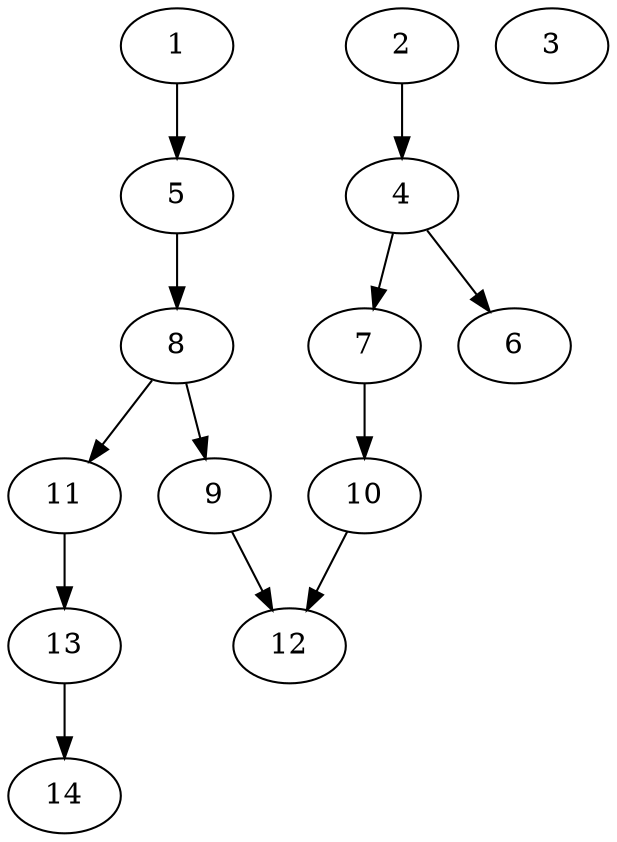 // DAG (tier=1-easy, mode=data, n=14, ccr=0.336, fat=0.422, density=0.342, regular=0.726, jump=0.033, mindata=1048576, maxdata=8388608)
// DAG automatically generated by daggen at Sun Aug 24 16:33:33 2025
// /home/ermia/Project/Environments/daggen/bin/daggen --dot --ccr 0.336 --fat 0.422 --regular 0.726 --density 0.342 --jump 0.033 --mindata 1048576 --maxdata 8388608 -n 14 
digraph G {
  1 [size="54919145655969513472", alpha="0.14", expect_size="27459572827984756736"]
  1 -> 5 [size ="115586159869952"]
  2 [size="720338288562885760", alpha="0.03", expect_size="360169144281442880"]
  2 -> 4 [size ="507618502115328"]
  3 [size="97858780932083552", alpha="0.18", expect_size="48929390466041776"]
  4 [size="860013830589000", alpha="0.05", expect_size="430006915294500"]
  4 -> 6 [size ="66425997754368"]
  4 -> 7 [size ="66425997754368"]
  5 [size="11292221360378646", alpha="0.20", expect_size="5646110680189323"]
  5 -> 8 [size ="380735168970752"]
  6 [size="102482207133663232000", alpha="0.19", expect_size="51241103566831616000"]
  7 [size="985038568101171584", alpha="0.08", expect_size="492519284050585792"]
  7 -> 10 [size ="440196701093888"]
  8 [size="66577462634362175488", alpha="0.16", expect_size="33288731317181087744"]
  8 -> 9 [size ="131413953216512"]
  8 -> 11 [size ="131413953216512"]
  9 [size="31311632882989006848", alpha="0.05", expect_size="15655816441494503424"]
  9 -> 12 [size ="79474376835072"]
  10 [size="107732724201538016", alpha="0.18", expect_size="53866362100769008"]
  10 -> 12 [size ="166638431240192"]
  11 [size="116305703773594960", alpha="0.11", expect_size="58152851886797480"]
  11 -> 13 [size ="81553409441792"]
  12 [size="3489908880445318", alpha="0.07", expect_size="1744954440222659"]
  13 [size="136566687907799105536", alpha="0.01", expect_size="68283343953899552768"]
  13 -> 14 [size ="212154951139328"]
  14 [size="27104722573263168", alpha="0.00", expect_size="13552361286631584"]
}